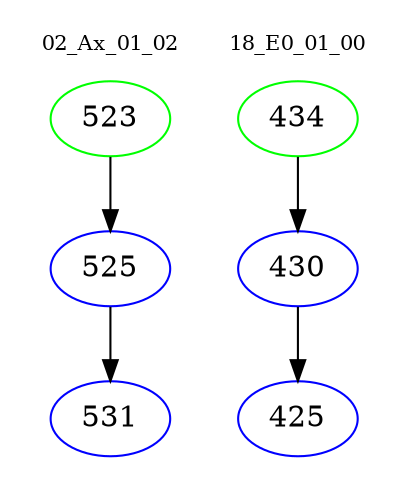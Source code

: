 digraph{
subgraph cluster_0 {
color = white
label = "02_Ax_01_02";
fontsize=10;
T0_523 [label="523", color="green"]
T0_523 -> T0_525 [color="black"]
T0_525 [label="525", color="blue"]
T0_525 -> T0_531 [color="black"]
T0_531 [label="531", color="blue"]
}
subgraph cluster_1 {
color = white
label = "18_E0_01_00";
fontsize=10;
T1_434 [label="434", color="green"]
T1_434 -> T1_430 [color="black"]
T1_430 [label="430", color="blue"]
T1_430 -> T1_425 [color="black"]
T1_425 [label="425", color="blue"]
}
}
